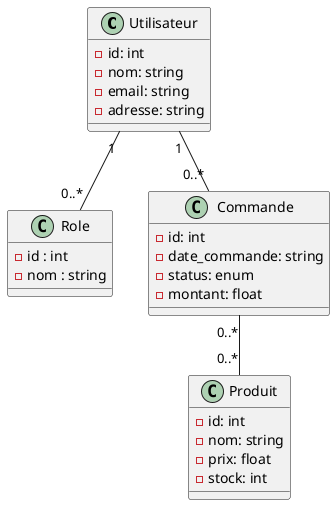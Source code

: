 @startuml
class Utilisateur {
    - id: int         
    - nom: string     
    - email: string  
    - adresse: string
}

class Role{
    - id : int
    - nom : string
}
class Commande {
    - id: int         
    - date_commande: string     
    - status: enum
    - montant: float
}

class Produit {
    - id: int         
    - nom: string     
    - prix: float  
    - stock: int
}

Utilisateur "1" -- "0..*" Commande
Commande "0..*" -- "0..*" Produit
Utilisateur "1" -- "0..*" Role
@enduml